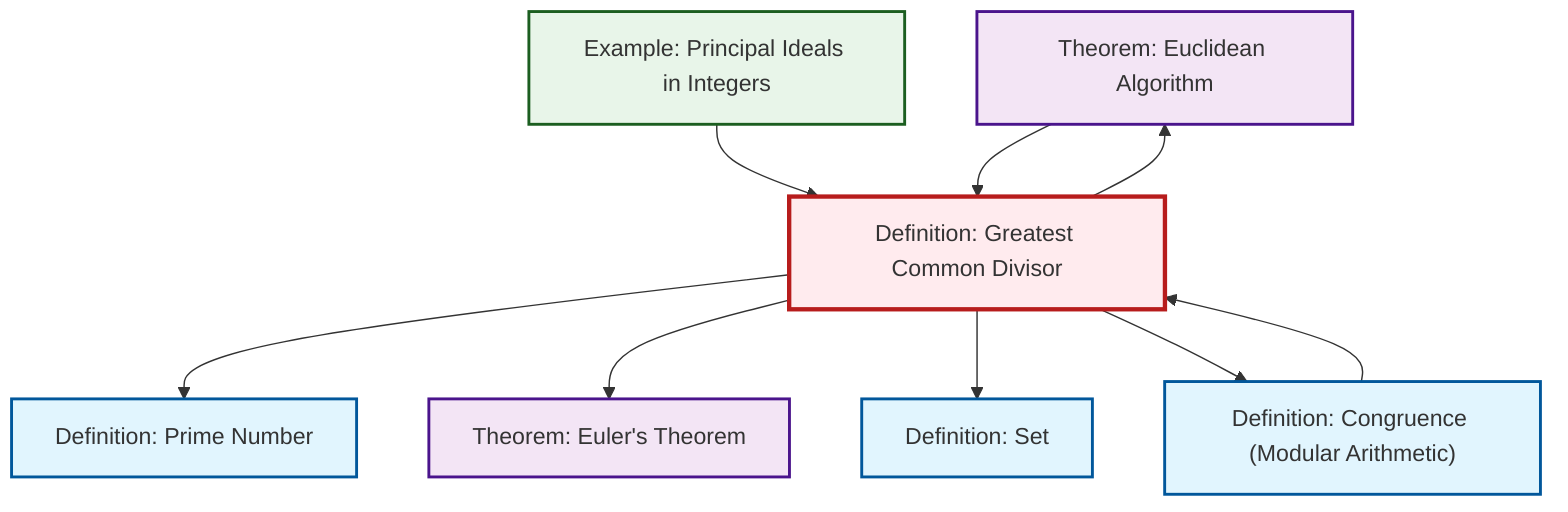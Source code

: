 graph TD
    classDef definition fill:#e1f5fe,stroke:#01579b,stroke-width:2px
    classDef theorem fill:#f3e5f5,stroke:#4a148c,stroke-width:2px
    classDef axiom fill:#fff3e0,stroke:#e65100,stroke-width:2px
    classDef example fill:#e8f5e9,stroke:#1b5e20,stroke-width:2px
    classDef current fill:#ffebee,stroke:#b71c1c,stroke-width:3px
    def-set["Definition: Set"]:::definition
    thm-euclidean-algorithm["Theorem: Euclidean Algorithm"]:::theorem
    def-prime["Definition: Prime Number"]:::definition
    ex-principal-ideal["Example: Principal Ideals in Integers"]:::example
    def-gcd["Definition: Greatest Common Divisor"]:::definition
    thm-euler["Theorem: Euler's Theorem"]:::theorem
    def-congruence["Definition: Congruence (Modular Arithmetic)"]:::definition
    def-gcd --> thm-euclidean-algorithm
    ex-principal-ideal --> def-gcd
    thm-euclidean-algorithm --> def-gcd
    def-gcd --> def-prime
    def-gcd --> thm-euler
    def-congruence --> def-gcd
    def-gcd --> def-set
    def-gcd --> def-congruence
    class def-gcd current